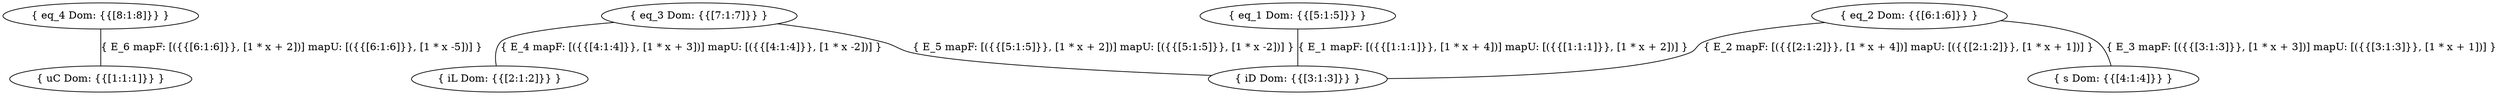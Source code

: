 digraph G{
    ratio="fill"
    node[shape="ellipse"]
    uC [label="{ uC Dom: {{[1:1:1]}} }"]
    iL [label="{ iL Dom: {{[2:1:2]}} }"]
    iD [label="{ iD Dom: {{[3:1:3]}} }"]
    s [label="{ s Dom: {{[4:1:4]}} }"]
    eq_1 [label="{ eq_1 Dom: {{[5:1:5]}} }"]
    eq_2 [label="{ eq_2 Dom: {{[6:1:6]}} }"]
    eq_3 [label="{ eq_3 Dom: {{[7:1:7]}} }"]
    eq_4 [label="{ eq_4 Dom: {{[8:1:8]}} }"]
    
eq_1 -> iD [label="{ E_1 mapF: [({{[1:1:1]}}, [1 * x + 4])] mapU: [({{[1:1:1]}}, [1 * x + 2])] }", arrowhead="none"]
    eq_2 -> iD [label="{ E_2 mapF: [({{[2:1:2]}}, [1 * x + 4])] mapU: [({{[2:1:2]}}, [1 * x + 1])] }", arrowhead="none"]
    eq_2 -> s [label="{ E_3 mapF: [({{[3:1:3]}}, [1 * x + 3])] mapU: [({{[3:1:3]}}, [1 * x + 1])] }", arrowhead="none"]
    eq_3 -> iL [label="{ E_4 mapF: [({{[4:1:4]}}, [1 * x + 3])] mapU: [({{[4:1:4]}}, [1 * x -2])] }", arrowhead="none"]
    eq_3 -> iD [label="{ E_5 mapF: [({{[5:1:5]}}, [1 * x + 2])] mapU: [({{[5:1:5]}}, [1 * x -2])] }", arrowhead="none"]
    eq_4 -> uC [label="{ E_6 mapF: [({{[6:1:6]}}, [1 * x + 2])] mapU: [({{[6:1:6]}}, [1 * x -5])] }", arrowhead="none"]
    
}
